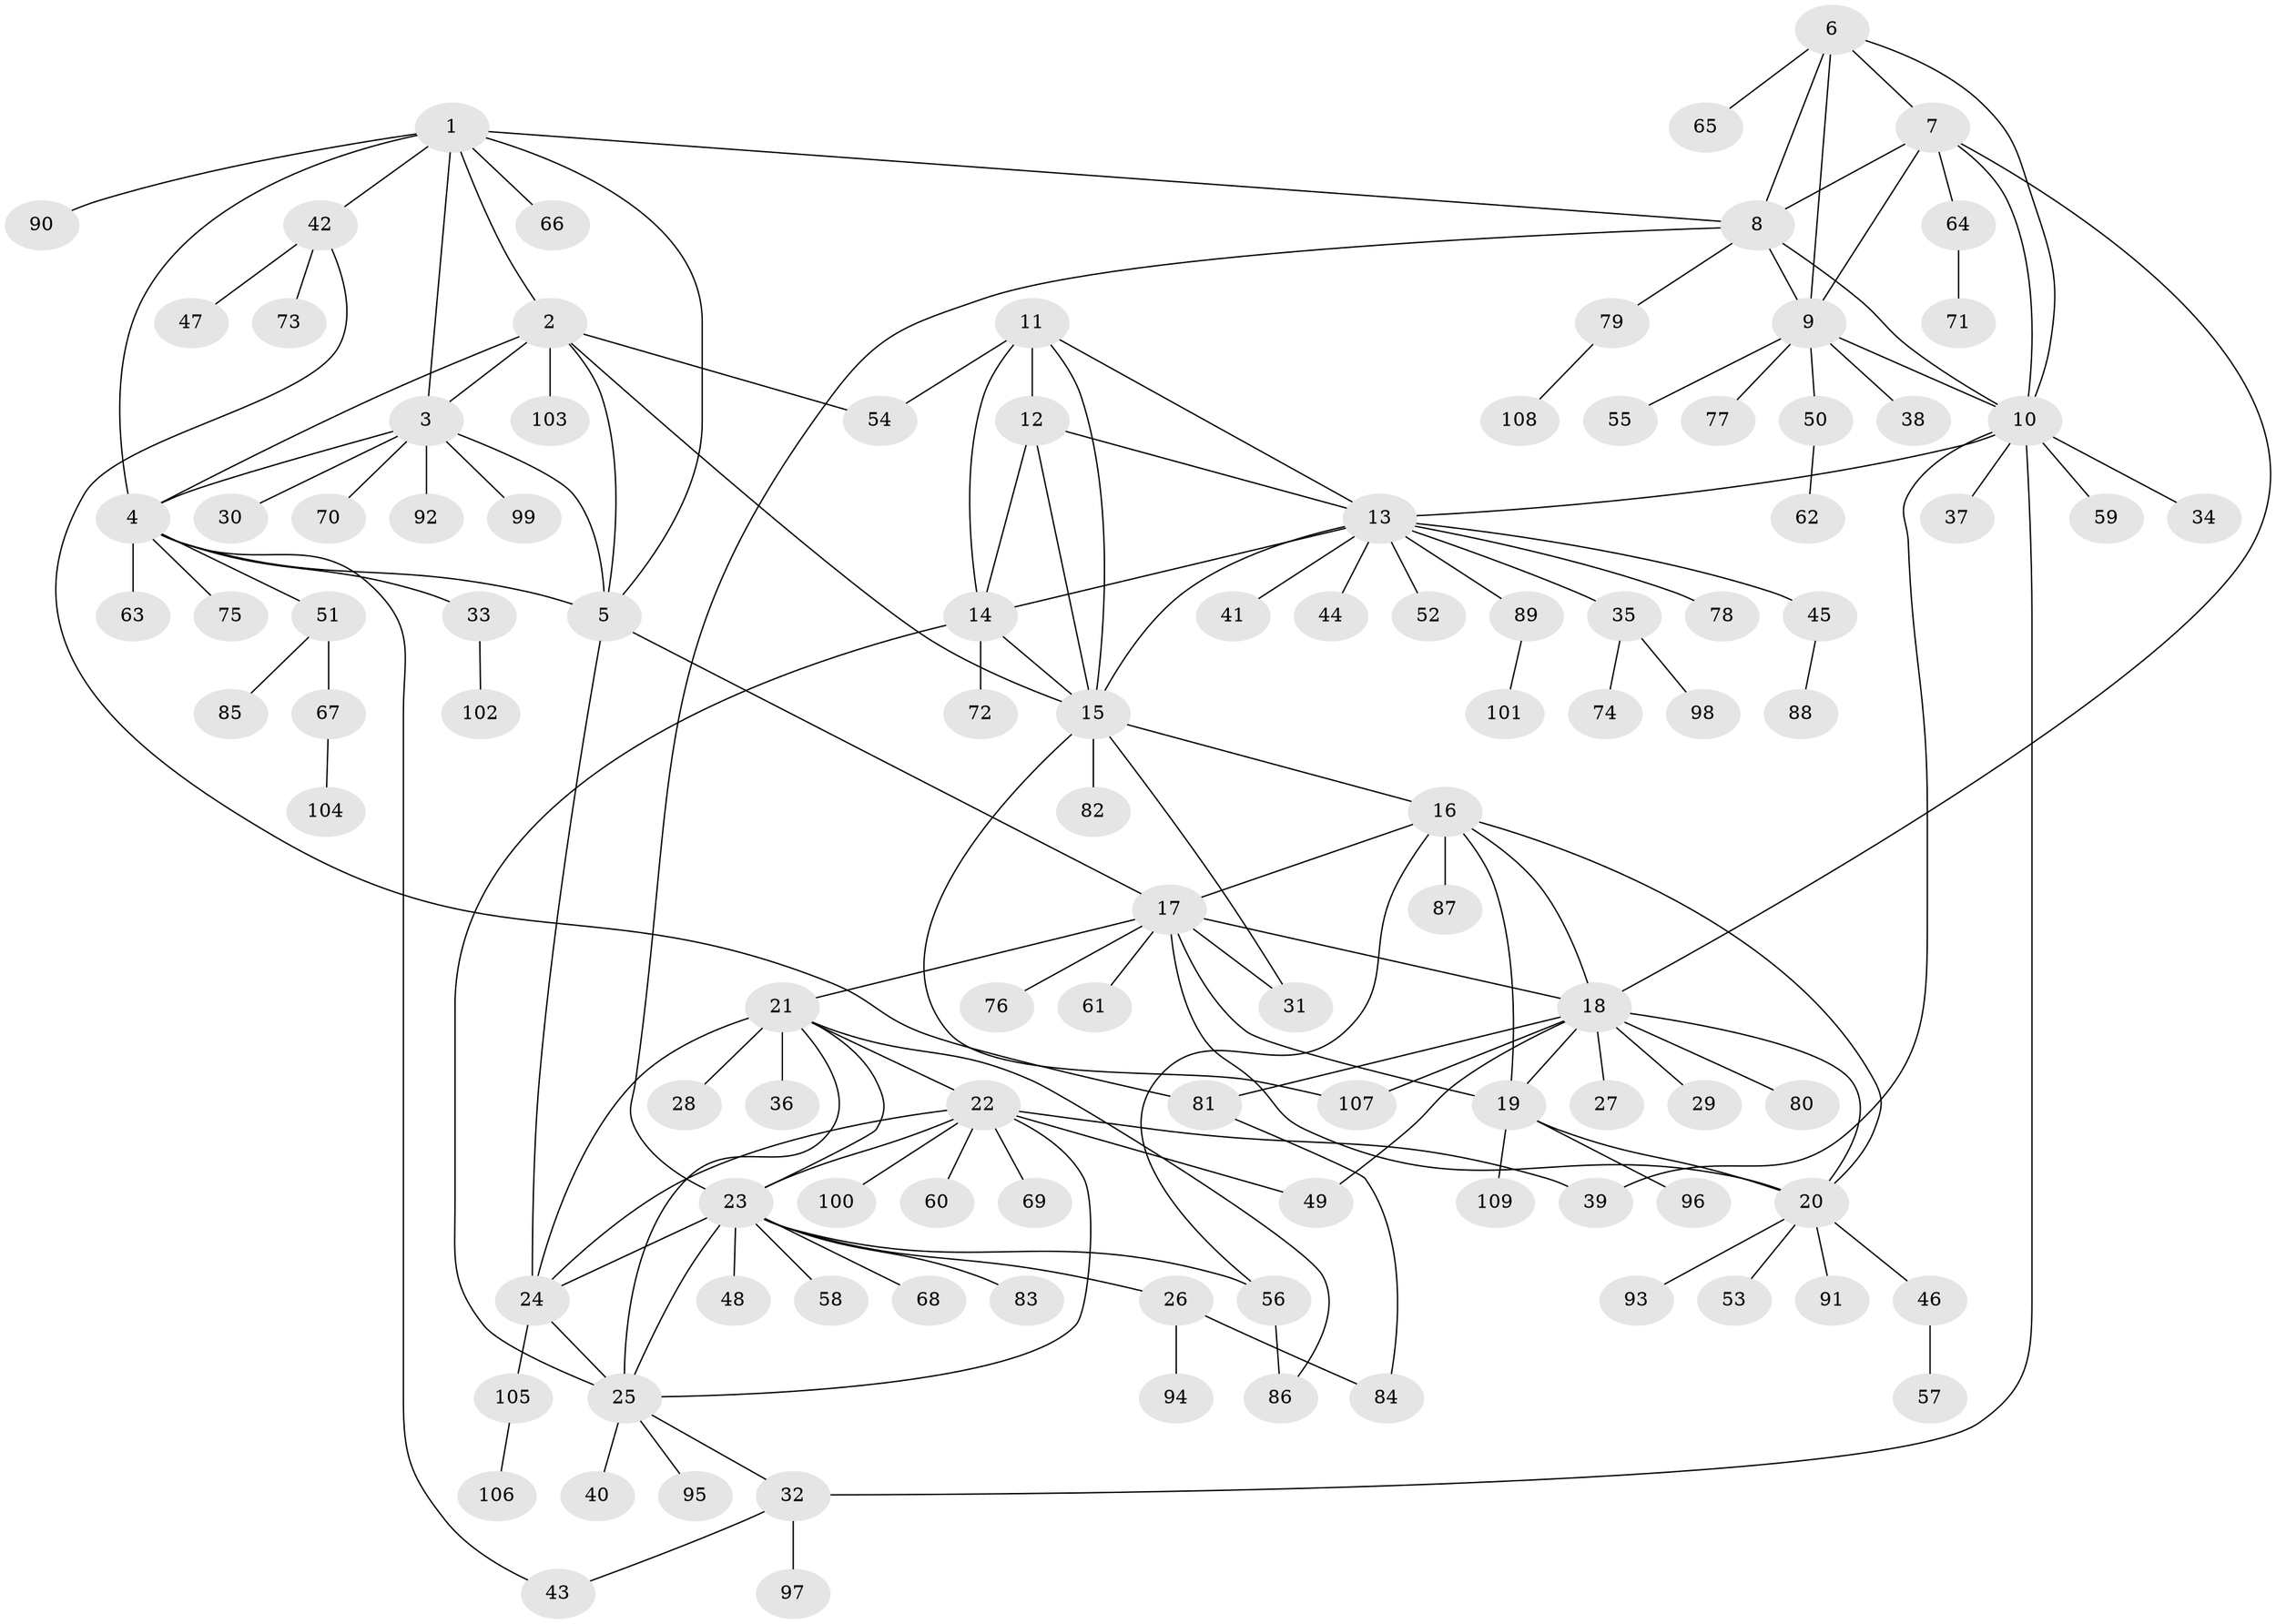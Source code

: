 // coarse degree distribution, {6: 0.0875, 8: 0.0375, 9: 0.025, 10: 0.0375, 5: 0.025, 4: 0.025, 11: 0.0125, 7: 0.0375, 2: 0.0625, 1: 0.6, 3: 0.05}
// Generated by graph-tools (version 1.1) at 2025/52/02/27/25 19:52:14]
// undirected, 109 vertices, 155 edges
graph export_dot {
graph [start="1"]
  node [color=gray90,style=filled];
  1;
  2;
  3;
  4;
  5;
  6;
  7;
  8;
  9;
  10;
  11;
  12;
  13;
  14;
  15;
  16;
  17;
  18;
  19;
  20;
  21;
  22;
  23;
  24;
  25;
  26;
  27;
  28;
  29;
  30;
  31;
  32;
  33;
  34;
  35;
  36;
  37;
  38;
  39;
  40;
  41;
  42;
  43;
  44;
  45;
  46;
  47;
  48;
  49;
  50;
  51;
  52;
  53;
  54;
  55;
  56;
  57;
  58;
  59;
  60;
  61;
  62;
  63;
  64;
  65;
  66;
  67;
  68;
  69;
  70;
  71;
  72;
  73;
  74;
  75;
  76;
  77;
  78;
  79;
  80;
  81;
  82;
  83;
  84;
  85;
  86;
  87;
  88;
  89;
  90;
  91;
  92;
  93;
  94;
  95;
  96;
  97;
  98;
  99;
  100;
  101;
  102;
  103;
  104;
  105;
  106;
  107;
  108;
  109;
  1 -- 2;
  1 -- 3;
  1 -- 4;
  1 -- 5;
  1 -- 8;
  1 -- 42;
  1 -- 66;
  1 -- 90;
  2 -- 3;
  2 -- 4;
  2 -- 5;
  2 -- 15;
  2 -- 54;
  2 -- 103;
  3 -- 4;
  3 -- 5;
  3 -- 30;
  3 -- 70;
  3 -- 92;
  3 -- 99;
  4 -- 5;
  4 -- 33;
  4 -- 43;
  4 -- 51;
  4 -- 63;
  4 -- 75;
  5 -- 17;
  5 -- 24;
  6 -- 7;
  6 -- 8;
  6 -- 9;
  6 -- 10;
  6 -- 65;
  7 -- 8;
  7 -- 9;
  7 -- 10;
  7 -- 18;
  7 -- 64;
  8 -- 9;
  8 -- 10;
  8 -- 23;
  8 -- 79;
  9 -- 10;
  9 -- 38;
  9 -- 50;
  9 -- 55;
  9 -- 77;
  10 -- 13;
  10 -- 32;
  10 -- 34;
  10 -- 37;
  10 -- 39;
  10 -- 59;
  11 -- 12;
  11 -- 13;
  11 -- 14;
  11 -- 15;
  11 -- 54;
  12 -- 13;
  12 -- 14;
  12 -- 15;
  13 -- 14;
  13 -- 15;
  13 -- 35;
  13 -- 41;
  13 -- 44;
  13 -- 45;
  13 -- 52;
  13 -- 78;
  13 -- 89;
  14 -- 15;
  14 -- 25;
  14 -- 72;
  15 -- 16;
  15 -- 31;
  15 -- 82;
  15 -- 107;
  16 -- 17;
  16 -- 18;
  16 -- 19;
  16 -- 20;
  16 -- 56;
  16 -- 87;
  17 -- 18;
  17 -- 19;
  17 -- 20;
  17 -- 21;
  17 -- 31;
  17 -- 61;
  17 -- 76;
  18 -- 19;
  18 -- 20;
  18 -- 27;
  18 -- 29;
  18 -- 49;
  18 -- 80;
  18 -- 81;
  18 -- 107;
  19 -- 20;
  19 -- 96;
  19 -- 109;
  20 -- 46;
  20 -- 53;
  20 -- 91;
  20 -- 93;
  21 -- 22;
  21 -- 23;
  21 -- 24;
  21 -- 25;
  21 -- 28;
  21 -- 36;
  21 -- 86;
  22 -- 23;
  22 -- 24;
  22 -- 25;
  22 -- 39;
  22 -- 49;
  22 -- 60;
  22 -- 69;
  22 -- 100;
  23 -- 24;
  23 -- 25;
  23 -- 26;
  23 -- 48;
  23 -- 56;
  23 -- 58;
  23 -- 68;
  23 -- 83;
  24 -- 25;
  24 -- 105;
  25 -- 32;
  25 -- 40;
  25 -- 95;
  26 -- 84;
  26 -- 94;
  32 -- 43;
  32 -- 97;
  33 -- 102;
  35 -- 74;
  35 -- 98;
  42 -- 47;
  42 -- 73;
  42 -- 81;
  45 -- 88;
  46 -- 57;
  50 -- 62;
  51 -- 67;
  51 -- 85;
  56 -- 86;
  64 -- 71;
  67 -- 104;
  79 -- 108;
  81 -- 84;
  89 -- 101;
  105 -- 106;
}
